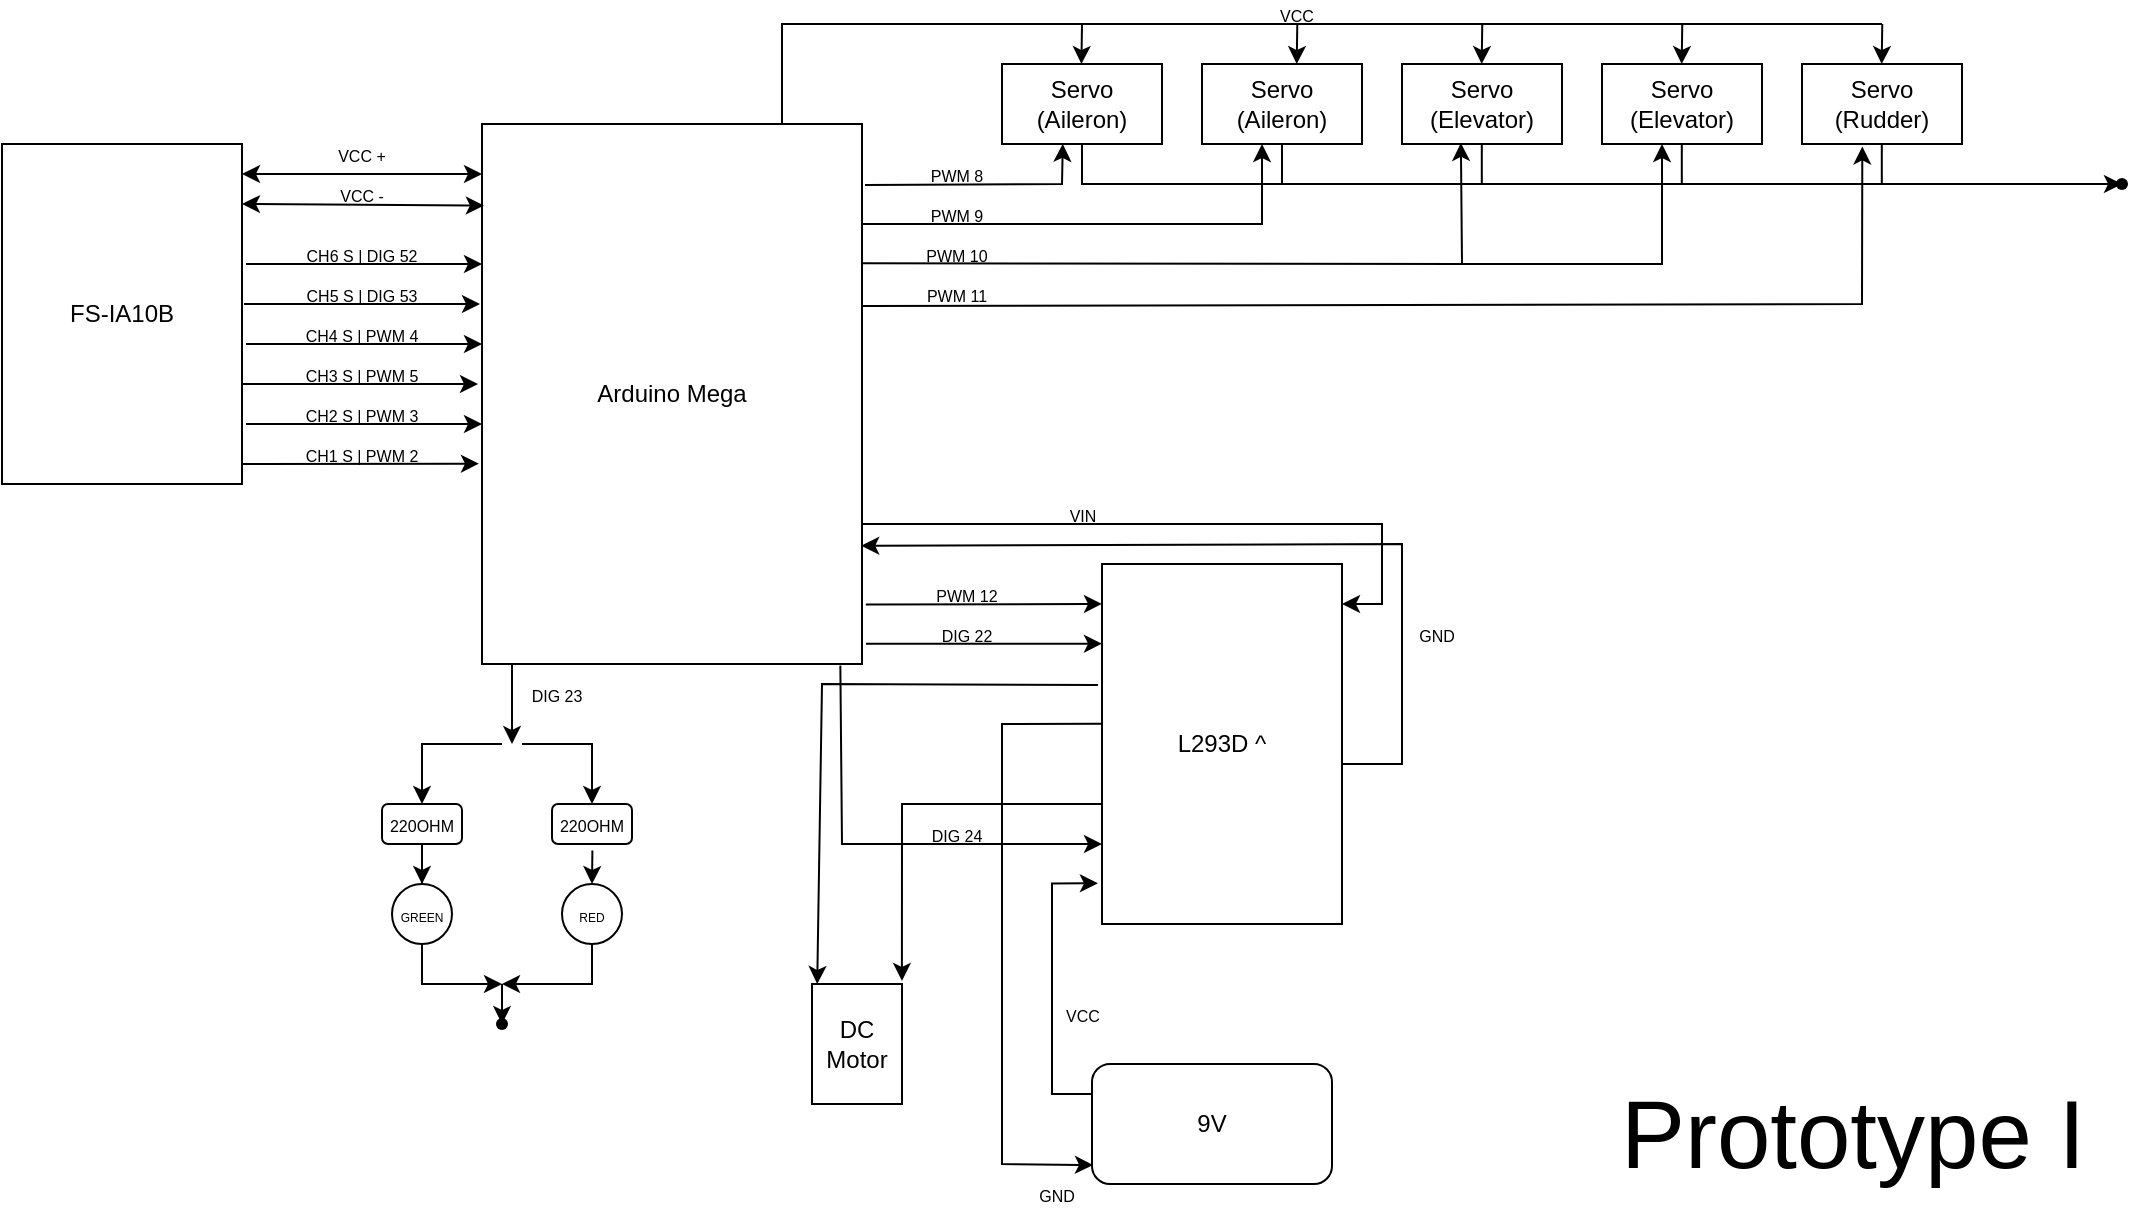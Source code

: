 <mxfile version="21.3.3" type="device">
  <diagram name="Page-1" id="gYwv0pO_W2ZxfAE3Szi0">
    <mxGraphModel dx="1778" dy="2117" grid="1" gridSize="10" guides="1" tooltips="1" connect="1" arrows="1" fold="1" page="1" pageScale="1" pageWidth="850" pageHeight="1100" math="0" shadow="0">
      <root>
        <mxCell id="0" />
        <mxCell id="1" parent="0" />
        <mxCell id="DJHJPJEQN-9kXBu37Lcy-3" value="FS-IA10B" style="rounded=0;whiteSpace=wrap;html=1;" parent="1" vertex="1">
          <mxGeometry x="30" y="70" width="120" height="170" as="geometry" />
        </mxCell>
        <mxCell id="DJHJPJEQN-9kXBu37Lcy-4" value="&lt;div&gt;Arduino Mega&lt;/div&gt;" style="rounded=0;whiteSpace=wrap;html=1;" parent="1" vertex="1">
          <mxGeometry x="270" y="60" width="190" height="270" as="geometry" />
        </mxCell>
        <mxCell id="DJHJPJEQN-9kXBu37Lcy-7" value="" style="endArrow=classic;startArrow=classic;html=1;rounded=0;" parent="1" edge="1">
          <mxGeometry width="50" height="50" relative="1" as="geometry">
            <mxPoint x="150" y="85" as="sourcePoint" />
            <mxPoint x="270" y="85" as="targetPoint" />
          </mxGeometry>
        </mxCell>
        <mxCell id="DJHJPJEQN-9kXBu37Lcy-8" value="" style="endArrow=classic;startArrow=classic;html=1;rounded=0;entryX=0.005;entryY=0.151;entryDx=0;entryDy=0;entryPerimeter=0;" parent="1" target="DJHJPJEQN-9kXBu37Lcy-4" edge="1">
          <mxGeometry width="50" height="50" relative="1" as="geometry">
            <mxPoint x="150" y="100" as="sourcePoint" />
            <mxPoint x="266" y="100" as="targetPoint" />
          </mxGeometry>
        </mxCell>
        <mxCell id="DJHJPJEQN-9kXBu37Lcy-9" value="&lt;font style=&quot;font-size: 8px;&quot;&gt;VCC +&lt;/font&gt;" style="text;html=1;strokeColor=none;fillColor=none;align=center;verticalAlign=middle;whiteSpace=wrap;rounded=0;" parent="1" vertex="1">
          <mxGeometry x="180" y="70" width="60" height="10" as="geometry" />
        </mxCell>
        <mxCell id="DJHJPJEQN-9kXBu37Lcy-10" value="&lt;font style=&quot;font-size: 8px;&quot;&gt;VCC -&lt;br&gt;&lt;/font&gt;" style="text;html=1;strokeColor=none;fillColor=none;align=center;verticalAlign=middle;whiteSpace=wrap;rounded=0;" parent="1" vertex="1">
          <mxGeometry x="180" y="90" width="60" height="10" as="geometry" />
        </mxCell>
        <mxCell id="DJHJPJEQN-9kXBu37Lcy-11" value="" style="endArrow=classic;html=1;rounded=0;entryX=-0.008;entryY=0.592;entryDx=0;entryDy=0;entryPerimeter=0;" parent="1" edge="1">
          <mxGeometry width="50" height="50" relative="1" as="geometry">
            <mxPoint x="150" y="230" as="sourcePoint" />
            <mxPoint x="268.48" y="229.84" as="targetPoint" />
          </mxGeometry>
        </mxCell>
        <mxCell id="DJHJPJEQN-9kXBu37Lcy-12" value="" style="endArrow=classic;html=1;rounded=0;entryX=-0.008;entryY=0.592;entryDx=0;entryDy=0;entryPerimeter=0;" parent="1" edge="1">
          <mxGeometry width="50" height="50" relative="1" as="geometry">
            <mxPoint x="152" y="210" as="sourcePoint" />
            <mxPoint x="270" y="210" as="targetPoint" />
          </mxGeometry>
        </mxCell>
        <mxCell id="DJHJPJEQN-9kXBu37Lcy-13" value="" style="endArrow=classic;html=1;rounded=0;entryX=-0.008;entryY=0.592;entryDx=0;entryDy=0;entryPerimeter=0;" parent="1" edge="1">
          <mxGeometry width="50" height="50" relative="1" as="geometry">
            <mxPoint x="150" y="190" as="sourcePoint" />
            <mxPoint x="268" y="190" as="targetPoint" />
          </mxGeometry>
        </mxCell>
        <mxCell id="DJHJPJEQN-9kXBu37Lcy-14" value="" style="endArrow=classic;html=1;rounded=0;entryX=-0.008;entryY=0.592;entryDx=0;entryDy=0;entryPerimeter=0;" parent="1" edge="1">
          <mxGeometry width="50" height="50" relative="1" as="geometry">
            <mxPoint x="152" y="170" as="sourcePoint" />
            <mxPoint x="270" y="170" as="targetPoint" />
          </mxGeometry>
        </mxCell>
        <mxCell id="DJHJPJEQN-9kXBu37Lcy-15" value="" style="endArrow=classic;html=1;rounded=0;entryX=-0.008;entryY=0.592;entryDx=0;entryDy=0;entryPerimeter=0;" parent="1" edge="1">
          <mxGeometry width="50" height="50" relative="1" as="geometry">
            <mxPoint x="151" y="150" as="sourcePoint" />
            <mxPoint x="269" y="150" as="targetPoint" />
          </mxGeometry>
        </mxCell>
        <mxCell id="DJHJPJEQN-9kXBu37Lcy-16" value="" style="endArrow=classic;html=1;rounded=0;entryX=-0.008;entryY=0.592;entryDx=0;entryDy=0;entryPerimeter=0;" parent="1" edge="1">
          <mxGeometry width="50" height="50" relative="1" as="geometry">
            <mxPoint x="152" y="130" as="sourcePoint" />
            <mxPoint x="270" y="130" as="targetPoint" />
          </mxGeometry>
        </mxCell>
        <mxCell id="DJHJPJEQN-9kXBu37Lcy-18" value="&lt;font style=&quot;font-size: 8px;&quot;&gt;CH1 S | PWM 2&lt;/font&gt;" style="text;html=1;strokeColor=none;fillColor=none;align=center;verticalAlign=middle;whiteSpace=wrap;rounded=0;" parent="1" vertex="1">
          <mxGeometry x="180" y="220" width="60" height="10" as="geometry" />
        </mxCell>
        <mxCell id="DJHJPJEQN-9kXBu37Lcy-19" value="&lt;font style=&quot;font-size: 8px;&quot;&gt;CH2 S | PWM 3&lt;br&gt;&lt;/font&gt;" style="text;html=1;strokeColor=none;fillColor=none;align=center;verticalAlign=middle;whiteSpace=wrap;rounded=0;" parent="1" vertex="1">
          <mxGeometry x="180" y="200" width="60" height="10" as="geometry" />
        </mxCell>
        <mxCell id="DJHJPJEQN-9kXBu37Lcy-21" value="&lt;font style=&quot;font-size: 8px;&quot;&gt;CH3 S | PWM 5&lt;br&gt;&lt;/font&gt;" style="text;html=1;strokeColor=none;fillColor=none;align=center;verticalAlign=middle;whiteSpace=wrap;rounded=0;" parent="1" vertex="1">
          <mxGeometry x="180" y="180" width="60" height="10" as="geometry" />
        </mxCell>
        <mxCell id="DJHJPJEQN-9kXBu37Lcy-22" value="&lt;font style=&quot;font-size: 8px;&quot;&gt;CH6 S | DIG 52&lt;br&gt;&lt;/font&gt;" style="text;html=1;strokeColor=none;fillColor=none;align=center;verticalAlign=middle;whiteSpace=wrap;rounded=0;" parent="1" vertex="1">
          <mxGeometry x="180" y="120" width="60" height="10" as="geometry" />
        </mxCell>
        <mxCell id="DJHJPJEQN-9kXBu37Lcy-23" value="&lt;font style=&quot;font-size: 8px;&quot;&gt;CH4 S | PWM 4&lt;br&gt;&lt;/font&gt;" style="text;html=1;strokeColor=none;fillColor=none;align=center;verticalAlign=middle;whiteSpace=wrap;rounded=0;" parent="1" vertex="1">
          <mxGeometry x="180" y="160" width="60" height="10" as="geometry" />
        </mxCell>
        <mxCell id="DJHJPJEQN-9kXBu37Lcy-24" value="&lt;font style=&quot;font-size: 8px;&quot;&gt;CH5 S | DIG 53&lt;br&gt;&lt;/font&gt;" style="text;html=1;strokeColor=none;fillColor=none;align=center;verticalAlign=middle;whiteSpace=wrap;rounded=0;" parent="1" vertex="1">
          <mxGeometry x="180" y="140" width="60" height="10" as="geometry" />
        </mxCell>
        <mxCell id="DJHJPJEQN-9kXBu37Lcy-37" style="edgeStyle=orthogonalEdgeStyle;rounded=0;orthogonalLoop=1;jettySize=auto;html=1;entryX=0.5;entryY=0;entryDx=0;entryDy=0;" parent="1" source="DJHJPJEQN-9kXBu37Lcy-25" target="DJHJPJEQN-9kXBu37Lcy-34" edge="1">
          <mxGeometry relative="1" as="geometry" />
        </mxCell>
        <mxCell id="DJHJPJEQN-9kXBu37Lcy-25" value="&lt;div&gt;&lt;font style=&quot;font-size: 8px;&quot;&gt;220OHM&lt;/font&gt;&lt;/div&gt;" style="rounded=1;whiteSpace=wrap;html=1;" parent="1" vertex="1">
          <mxGeometry x="220" y="400" width="40" height="20" as="geometry" />
        </mxCell>
        <mxCell id="DJHJPJEQN-9kXBu37Lcy-28" value="" style="endArrow=classic;html=1;rounded=0;exitX=0.5;exitY=1;exitDx=0;exitDy=0;" parent="1" edge="1">
          <mxGeometry width="50" height="50" relative="1" as="geometry">
            <mxPoint x="285" y="330.0" as="sourcePoint" />
            <mxPoint x="285" y="370" as="targetPoint" />
          </mxGeometry>
        </mxCell>
        <mxCell id="DJHJPJEQN-9kXBu37Lcy-30" value="" style="endArrow=classic;html=1;rounded=0;entryX=0.5;entryY=0;entryDx=0;entryDy=0;" parent="1" edge="1">
          <mxGeometry width="50" height="50" relative="1" as="geometry">
            <mxPoint x="290" y="370" as="sourcePoint" />
            <mxPoint x="325" y="400" as="targetPoint" />
            <Array as="points">
              <mxPoint x="325" y="370" />
            </Array>
          </mxGeometry>
        </mxCell>
        <mxCell id="DJHJPJEQN-9kXBu37Lcy-31" value="" style="endArrow=classic;html=1;rounded=0;entryX=0.5;entryY=0;entryDx=0;entryDy=0;" parent="1" target="DJHJPJEQN-9kXBu37Lcy-25" edge="1">
          <mxGeometry width="50" height="50" relative="1" as="geometry">
            <mxPoint x="280" y="370" as="sourcePoint" />
            <mxPoint x="340" y="410" as="targetPoint" />
            <Array as="points">
              <mxPoint x="240" y="370" />
            </Array>
          </mxGeometry>
        </mxCell>
        <mxCell id="DJHJPJEQN-9kXBu37Lcy-32" value="&lt;font style=&quot;font-size: 8px;&quot;&gt;DIG 23&lt;/font&gt;" style="text;html=1;strokeColor=none;fillColor=none;align=center;verticalAlign=middle;whiteSpace=wrap;rounded=0;" parent="1" vertex="1">
          <mxGeometry x="290" y="340" width="35" height="10" as="geometry" />
        </mxCell>
        <mxCell id="DJHJPJEQN-9kXBu37Lcy-33" value="&lt;div&gt;&lt;font style=&quot;font-size: 8px;&quot;&gt;220OHM&lt;/font&gt;&lt;/div&gt;" style="rounded=1;whiteSpace=wrap;html=1;" parent="1" vertex="1">
          <mxGeometry x="305" y="400" width="40" height="20" as="geometry" />
        </mxCell>
        <mxCell id="DJHJPJEQN-9kXBu37Lcy-34" value="&lt;font style=&quot;font-size: 6px;&quot;&gt;GREEN&lt;/font&gt;" style="ellipse;whiteSpace=wrap;html=1;aspect=fixed;" parent="1" vertex="1">
          <mxGeometry x="225" y="440" width="30" height="30" as="geometry" />
        </mxCell>
        <mxCell id="DJHJPJEQN-9kXBu37Lcy-35" value="&lt;font style=&quot;font-size: 6px;&quot;&gt;RED&lt;/font&gt;" style="ellipse;whiteSpace=wrap;html=1;aspect=fixed;" parent="1" vertex="1">
          <mxGeometry x="310" y="440" width="30" height="30" as="geometry" />
        </mxCell>
        <mxCell id="DJHJPJEQN-9kXBu37Lcy-36" value="" style="endArrow=classic;html=1;rounded=0;exitX=0.505;exitY=1.16;exitDx=0;exitDy=0;exitPerimeter=0;" parent="1" source="DJHJPJEQN-9kXBu37Lcy-33" target="DJHJPJEQN-9kXBu37Lcy-35" edge="1">
          <mxGeometry width="50" height="50" relative="1" as="geometry">
            <mxPoint x="340" y="510" as="sourcePoint" />
            <mxPoint x="390" y="460" as="targetPoint" />
          </mxGeometry>
        </mxCell>
        <mxCell id="DJHJPJEQN-9kXBu37Lcy-40" value="" style="endArrow=classic;html=1;rounded=0;exitX=0.5;exitY=1;exitDx=0;exitDy=0;" parent="1" source="DJHJPJEQN-9kXBu37Lcy-34" edge="1">
          <mxGeometry width="50" height="50" relative="1" as="geometry">
            <mxPoint x="225" y="520" as="sourcePoint" />
            <mxPoint x="280" y="490" as="targetPoint" />
            <Array as="points">
              <mxPoint x="240" y="490" />
            </Array>
          </mxGeometry>
        </mxCell>
        <mxCell id="DJHJPJEQN-9kXBu37Lcy-41" value="" style="endArrow=classic;html=1;rounded=0;exitX=0.5;exitY=1;exitDx=0;exitDy=0;" parent="1" edge="1">
          <mxGeometry width="50" height="50" relative="1" as="geometry">
            <mxPoint x="325" y="470" as="sourcePoint" />
            <mxPoint x="280" y="490" as="targetPoint" />
            <Array as="points">
              <mxPoint x="325" y="490" />
            </Array>
          </mxGeometry>
        </mxCell>
        <mxCell id="DJHJPJEQN-9kXBu37Lcy-42" value="" style="endArrow=classic;html=1;rounded=0;" parent="1" edge="1">
          <mxGeometry width="50" height="50" relative="1" as="geometry">
            <mxPoint x="280" y="490" as="sourcePoint" />
            <mxPoint x="280" y="510" as="targetPoint" />
          </mxGeometry>
        </mxCell>
        <mxCell id="DJHJPJEQN-9kXBu37Lcy-44" value="" style="shape=waypoint;sketch=0;fillStyle=solid;size=6;pointerEvents=1;points=[];fillColor=none;resizable=0;rotatable=0;perimeter=centerPerimeter;snapToPoint=1;" parent="1" vertex="1">
          <mxGeometry x="270" y="500" width="20" height="20" as="geometry" />
        </mxCell>
        <mxCell id="DJHJPJEQN-9kXBu37Lcy-47" value="Servo (Aileron)" style="rounded=0;whiteSpace=wrap;html=1;" parent="1" vertex="1">
          <mxGeometry x="530" y="30" width="80" height="40" as="geometry" />
        </mxCell>
        <mxCell id="DJHJPJEQN-9kXBu37Lcy-48" value="Servo (Aileron)" style="rounded=0;whiteSpace=wrap;html=1;" parent="1" vertex="1">
          <mxGeometry x="630" y="30" width="80" height="40" as="geometry" />
        </mxCell>
        <mxCell id="DJHJPJEQN-9kXBu37Lcy-49" value="Servo (Elevator)" style="rounded=0;whiteSpace=wrap;html=1;" parent="1" vertex="1">
          <mxGeometry x="730" y="30" width="80" height="40" as="geometry" />
        </mxCell>
        <mxCell id="DJHJPJEQN-9kXBu37Lcy-50" value="Servo (Elevator)" style="rounded=0;whiteSpace=wrap;html=1;" parent="1" vertex="1">
          <mxGeometry x="830" y="30" width="80" height="40" as="geometry" />
        </mxCell>
        <mxCell id="DJHJPJEQN-9kXBu37Lcy-51" value="Servo (Rudder)" style="rounded=0;whiteSpace=wrap;html=1;" parent="1" vertex="1">
          <mxGeometry x="930" y="30" width="80" height="40" as="geometry" />
        </mxCell>
        <mxCell id="DJHJPJEQN-9kXBu37Lcy-54" value="" style="endArrow=none;html=1;rounded=0;" parent="1" edge="1">
          <mxGeometry width="50" height="50" relative="1" as="geometry">
            <mxPoint x="420" y="60" as="sourcePoint" />
            <mxPoint x="970" y="10" as="targetPoint" />
            <Array as="points">
              <mxPoint x="420" y="10" />
            </Array>
          </mxGeometry>
        </mxCell>
        <mxCell id="DJHJPJEQN-9kXBu37Lcy-55" value="&lt;font style=&quot;font-size: 8px;&quot;&gt;VCC&lt;/font&gt;" style="text;html=1;strokeColor=none;fillColor=none;align=center;verticalAlign=middle;whiteSpace=wrap;rounded=0;" parent="1" vertex="1">
          <mxGeometry x="660" width="35" height="10" as="geometry" />
        </mxCell>
        <mxCell id="DJHJPJEQN-9kXBu37Lcy-56" value="" style="endArrow=classic;html=1;rounded=0;" parent="1" edge="1">
          <mxGeometry width="50" height="50" relative="1" as="geometry">
            <mxPoint x="570" y="10" as="sourcePoint" />
            <mxPoint x="569.71" y="30" as="targetPoint" />
          </mxGeometry>
        </mxCell>
        <mxCell id="DJHJPJEQN-9kXBu37Lcy-57" value="" style="endArrow=classic;html=1;rounded=0;" parent="1" edge="1">
          <mxGeometry width="50" height="50" relative="1" as="geometry">
            <mxPoint x="677.65" y="10" as="sourcePoint" />
            <mxPoint x="677.36" y="30" as="targetPoint" />
          </mxGeometry>
        </mxCell>
        <mxCell id="DJHJPJEQN-9kXBu37Lcy-58" value="" style="endArrow=classic;html=1;rounded=0;" parent="1" edge="1">
          <mxGeometry width="50" height="50" relative="1" as="geometry">
            <mxPoint x="770.14" y="10" as="sourcePoint" />
            <mxPoint x="769.85" y="30" as="targetPoint" />
          </mxGeometry>
        </mxCell>
        <mxCell id="DJHJPJEQN-9kXBu37Lcy-59" value="" style="endArrow=classic;html=1;rounded=0;" parent="1" edge="1">
          <mxGeometry width="50" height="50" relative="1" as="geometry">
            <mxPoint x="870.14" y="10" as="sourcePoint" />
            <mxPoint x="869.85" y="30" as="targetPoint" />
          </mxGeometry>
        </mxCell>
        <mxCell id="DJHJPJEQN-9kXBu37Lcy-60" value="" style="endArrow=classic;html=1;rounded=0;" parent="1" edge="1">
          <mxGeometry width="50" height="50" relative="1" as="geometry">
            <mxPoint x="970.14" y="10" as="sourcePoint" />
            <mxPoint x="969.85" y="30" as="targetPoint" />
          </mxGeometry>
        </mxCell>
        <mxCell id="DJHJPJEQN-9kXBu37Lcy-62" value="" style="shape=waypoint;sketch=0;fillStyle=solid;size=6;pointerEvents=1;points=[];fillColor=none;resizable=0;rotatable=0;perimeter=centerPerimeter;snapToPoint=1;" parent="1" vertex="1">
          <mxGeometry x="1080" y="80" width="20" height="20" as="geometry" />
        </mxCell>
        <mxCell id="DJHJPJEQN-9kXBu37Lcy-64" value="" style="endArrow=classic;html=1;rounded=0;entryX=-0.114;entryY=0.493;entryDx=0;entryDy=0;entryPerimeter=0;exitX=0.5;exitY=1;exitDx=0;exitDy=0;" parent="1" source="DJHJPJEQN-9kXBu37Lcy-47" target="DJHJPJEQN-9kXBu37Lcy-62" edge="1">
          <mxGeometry width="50" height="50" relative="1" as="geometry">
            <mxPoint x="670" y="200" as="sourcePoint" />
            <mxPoint x="720" y="150" as="targetPoint" />
            <Array as="points">
              <mxPoint x="570" y="90" />
            </Array>
          </mxGeometry>
        </mxCell>
        <mxCell id="DJHJPJEQN-9kXBu37Lcy-66" value="" style="endArrow=none;html=1;rounded=0;entryX=0.5;entryY=1;entryDx=0;entryDy=0;" parent="1" target="DJHJPJEQN-9kXBu37Lcy-48" edge="1">
          <mxGeometry width="50" height="50" relative="1" as="geometry">
            <mxPoint x="670" y="90" as="sourcePoint" />
            <mxPoint x="760" y="60" as="targetPoint" />
          </mxGeometry>
        </mxCell>
        <mxCell id="DJHJPJEQN-9kXBu37Lcy-67" value="" style="endArrow=none;html=1;rounded=0;entryX=0.5;entryY=1;entryDx=0;entryDy=0;" parent="1" edge="1">
          <mxGeometry width="50" height="50" relative="1" as="geometry">
            <mxPoint x="769.9" y="90" as="sourcePoint" />
            <mxPoint x="769.9" y="70" as="targetPoint" />
          </mxGeometry>
        </mxCell>
        <mxCell id="DJHJPJEQN-9kXBu37Lcy-68" value="" style="endArrow=none;html=1;rounded=0;entryX=0.5;entryY=1;entryDx=0;entryDy=0;" parent="1" edge="1">
          <mxGeometry width="50" height="50" relative="1" as="geometry">
            <mxPoint x="869.9" y="90" as="sourcePoint" />
            <mxPoint x="869.9" y="70" as="targetPoint" />
          </mxGeometry>
        </mxCell>
        <mxCell id="DJHJPJEQN-9kXBu37Lcy-69" value="" style="endArrow=none;html=1;rounded=0;entryX=0.5;entryY=1;entryDx=0;entryDy=0;" parent="1" edge="1">
          <mxGeometry width="50" height="50" relative="1" as="geometry">
            <mxPoint x="969.9" y="90" as="sourcePoint" />
            <mxPoint x="969.9" y="70" as="targetPoint" />
          </mxGeometry>
        </mxCell>
        <mxCell id="DJHJPJEQN-9kXBu37Lcy-70" value="" style="endArrow=classic;html=1;rounded=0;entryX=0.38;entryY=0.998;entryDx=0;entryDy=0;entryPerimeter=0;exitX=1.008;exitY=0.113;exitDx=0;exitDy=0;exitPerimeter=0;" parent="1" source="DJHJPJEQN-9kXBu37Lcy-4" target="DJHJPJEQN-9kXBu37Lcy-47" edge="1">
          <mxGeometry width="50" height="50" relative="1" as="geometry">
            <mxPoint x="460" y="110" as="sourcePoint" />
            <mxPoint x="560" y="180" as="targetPoint" />
            <Array as="points">
              <mxPoint x="560" y="90" />
            </Array>
          </mxGeometry>
        </mxCell>
        <mxCell id="DJHJPJEQN-9kXBu37Lcy-72" value="" style="endArrow=classic;html=1;rounded=0;entryX=0.38;entryY=0.998;entryDx=0;entryDy=0;entryPerimeter=0;exitX=1;exitY=0.185;exitDx=0;exitDy=0;exitPerimeter=0;" parent="1" source="DJHJPJEQN-9kXBu37Lcy-4" edge="1">
          <mxGeometry width="50" height="50" relative="1" as="geometry">
            <mxPoint x="560" y="110" as="sourcePoint" />
            <mxPoint x="660" y="70" as="targetPoint" />
            <Array as="points">
              <mxPoint x="660" y="110" />
            </Array>
          </mxGeometry>
        </mxCell>
        <mxCell id="DJHJPJEQN-9kXBu37Lcy-73" value="" style="endArrow=classic;html=1;rounded=0;entryX=0.368;entryY=0.986;entryDx=0;entryDy=0;entryPerimeter=0;exitX=1.001;exitY=0.258;exitDx=0;exitDy=0;exitPerimeter=0;" parent="1" source="DJHJPJEQN-9kXBu37Lcy-4" target="DJHJPJEQN-9kXBu37Lcy-49" edge="1">
          <mxGeometry width="50" height="50" relative="1" as="geometry">
            <mxPoint x="460" y="140" as="sourcePoint" />
            <mxPoint x="560" y="100" as="targetPoint" />
            <Array as="points">
              <mxPoint x="760" y="130" />
            </Array>
          </mxGeometry>
        </mxCell>
        <mxCell id="DJHJPJEQN-9kXBu37Lcy-75" value="" style="endArrow=classic;html=1;rounded=0;entryX=0.375;entryY=1;entryDx=0;entryDy=0;entryPerimeter=0;" parent="1" target="DJHJPJEQN-9kXBu37Lcy-50" edge="1">
          <mxGeometry width="50" height="50" relative="1" as="geometry">
            <mxPoint x="760" y="130" as="sourcePoint" />
            <mxPoint x="860" y="100" as="targetPoint" />
            <Array as="points">
              <mxPoint x="860" y="130" />
            </Array>
          </mxGeometry>
        </mxCell>
        <mxCell id="DJHJPJEQN-9kXBu37Lcy-77" value="" style="endArrow=classic;html=1;rounded=0;entryX=0.377;entryY=1.031;entryDx=0;entryDy=0;entryPerimeter=0;exitX=1.001;exitY=0.258;exitDx=0;exitDy=0;exitPerimeter=0;" parent="1" target="DJHJPJEQN-9kXBu37Lcy-51" edge="1">
          <mxGeometry width="50" height="50" relative="1" as="geometry">
            <mxPoint x="460" y="151" as="sourcePoint" />
            <mxPoint x="759" y="90" as="targetPoint" />
            <Array as="points">
              <mxPoint x="960" y="150" />
            </Array>
          </mxGeometry>
        </mxCell>
        <mxCell id="DJHJPJEQN-9kXBu37Lcy-78" value="&lt;div&gt;&lt;font style=&quot;font-size: 8px;&quot;&gt;PWM 9&lt;br&gt;&lt;/font&gt;&lt;/div&gt;" style="text;html=1;strokeColor=none;fillColor=none;align=center;verticalAlign=middle;whiteSpace=wrap;rounded=0;" parent="1" vertex="1">
          <mxGeometry x="490" y="100" width="35" height="10" as="geometry" />
        </mxCell>
        <mxCell id="DJHJPJEQN-9kXBu37Lcy-79" value="&lt;div&gt;&lt;font style=&quot;font-size: 8px;&quot;&gt;PWM 10&lt;br&gt;&lt;/font&gt;&lt;/div&gt;" style="text;html=1;strokeColor=none;fillColor=none;align=center;verticalAlign=middle;whiteSpace=wrap;rounded=0;" parent="1" vertex="1">
          <mxGeometry x="490" y="120" width="35" height="10" as="geometry" />
        </mxCell>
        <mxCell id="DJHJPJEQN-9kXBu37Lcy-80" value="&lt;div&gt;&lt;font style=&quot;font-size: 8px;&quot;&gt;PWM 11&lt;br&gt;&lt;/font&gt;&lt;/div&gt;" style="text;html=1;strokeColor=none;fillColor=none;align=center;verticalAlign=middle;whiteSpace=wrap;rounded=0;" parent="1" vertex="1">
          <mxGeometry x="490" y="140" width="35" height="10" as="geometry" />
        </mxCell>
        <mxCell id="DJHJPJEQN-9kXBu37Lcy-81" value="&lt;div&gt;&lt;font style=&quot;font-size: 8px;&quot;&gt;PWM 8&lt;br&gt;&lt;/font&gt;&lt;/div&gt;" style="text;html=1;strokeColor=none;fillColor=none;align=center;verticalAlign=middle;whiteSpace=wrap;rounded=0;" parent="1" vertex="1">
          <mxGeometry x="490" y="80" width="35" height="10" as="geometry" />
        </mxCell>
        <mxCell id="9_8oEkFlsrFl9a-Hlgpt-2" value="L293D ^" style="rounded=0;whiteSpace=wrap;html=1;" vertex="1" parent="1">
          <mxGeometry x="580" y="280" width="120" height="180" as="geometry" />
        </mxCell>
        <mxCell id="9_8oEkFlsrFl9a-Hlgpt-3" value="" style="endArrow=classic;html=1;rounded=0;" edge="1" parent="1">
          <mxGeometry width="50" height="50" relative="1" as="geometry">
            <mxPoint x="460" y="260" as="sourcePoint" />
            <mxPoint x="700" y="300" as="targetPoint" />
            <Array as="points">
              <mxPoint x="720" y="260" />
              <mxPoint x="720" y="300" />
            </Array>
          </mxGeometry>
        </mxCell>
        <mxCell id="9_8oEkFlsrFl9a-Hlgpt-4" value="" style="endArrow=classic;html=1;rounded=0;entryX=0.998;entryY=0.781;entryDx=0;entryDy=0;entryPerimeter=0;" edge="1" parent="1" target="DJHJPJEQN-9kXBu37Lcy-4">
          <mxGeometry width="50" height="50" relative="1" as="geometry">
            <mxPoint x="700" y="380" as="sourcePoint" />
            <mxPoint x="713" y="311" as="targetPoint" />
            <Array as="points">
              <mxPoint x="730" y="380" />
              <mxPoint x="730" y="270" />
            </Array>
          </mxGeometry>
        </mxCell>
        <mxCell id="9_8oEkFlsrFl9a-Hlgpt-5" value="&lt;font style=&quot;font-size: 8px;&quot;&gt;VIN&lt;/font&gt;" style="text;html=1;strokeColor=none;fillColor=none;align=center;verticalAlign=middle;whiteSpace=wrap;rounded=0;" vertex="1" parent="1">
          <mxGeometry x="552.5" y="250" width="35" height="10" as="geometry" />
        </mxCell>
        <mxCell id="9_8oEkFlsrFl9a-Hlgpt-6" value="&lt;font style=&quot;font-size: 8px;&quot;&gt;GND&lt;/font&gt;" style="text;html=1;strokeColor=none;fillColor=none;align=center;verticalAlign=middle;whiteSpace=wrap;rounded=0;" vertex="1" parent="1">
          <mxGeometry x="730" y="310" width="35" height="10" as="geometry" />
        </mxCell>
        <mxCell id="9_8oEkFlsrFl9a-Hlgpt-8" style="edgeStyle=orthogonalEdgeStyle;rounded=0;orthogonalLoop=1;jettySize=auto;html=1;exitX=0;exitY=0.25;exitDx=0;exitDy=0;entryX=-0.017;entryY=0.887;entryDx=0;entryDy=0;entryPerimeter=0;" edge="1" parent="1" source="9_8oEkFlsrFl9a-Hlgpt-7" target="9_8oEkFlsrFl9a-Hlgpt-2">
          <mxGeometry relative="1" as="geometry">
            <mxPoint x="575.143" y="440" as="targetPoint" />
            <Array as="points">
              <mxPoint x="555" y="545" />
              <mxPoint x="555" y="440" />
            </Array>
          </mxGeometry>
        </mxCell>
        <mxCell id="9_8oEkFlsrFl9a-Hlgpt-7" value="&lt;div&gt;9V&lt;/div&gt;" style="rounded=1;whiteSpace=wrap;html=1;" vertex="1" parent="1">
          <mxGeometry x="575" y="530" width="120" height="60" as="geometry" />
        </mxCell>
        <mxCell id="9_8oEkFlsrFl9a-Hlgpt-9" value="" style="endArrow=classic;html=1;rounded=0;exitX=0;exitY=0.444;exitDx=0;exitDy=0;exitPerimeter=0;entryX=0.004;entryY=0.842;entryDx=0;entryDy=0;entryPerimeter=0;" edge="1" parent="1" source="9_8oEkFlsrFl9a-Hlgpt-2" target="9_8oEkFlsrFl9a-Hlgpt-7">
          <mxGeometry width="50" height="50" relative="1" as="geometry">
            <mxPoint x="630" y="480" as="sourcePoint" />
            <mxPoint x="570" y="580" as="targetPoint" />
            <Array as="points">
              <mxPoint x="530" y="360" />
              <mxPoint x="530" y="580" />
            </Array>
          </mxGeometry>
        </mxCell>
        <mxCell id="9_8oEkFlsrFl9a-Hlgpt-10" value="&lt;font style=&quot;font-size: 8px;&quot;&gt;VCC&lt;/font&gt;" style="text;html=1;strokeColor=none;fillColor=none;align=center;verticalAlign=middle;whiteSpace=wrap;rounded=0;" vertex="1" parent="1">
          <mxGeometry x="552.5" y="500" width="35" height="10" as="geometry" />
        </mxCell>
        <mxCell id="9_8oEkFlsrFl9a-Hlgpt-11" value="&lt;font style=&quot;font-size: 8px;&quot;&gt;GND&lt;/font&gt;" style="text;html=1;strokeColor=none;fillColor=none;align=center;verticalAlign=middle;whiteSpace=wrap;rounded=0;" vertex="1" parent="1">
          <mxGeometry x="540" y="590" width="35" height="10" as="geometry" />
        </mxCell>
        <mxCell id="9_8oEkFlsrFl9a-Hlgpt-12" value="" style="endArrow=classic;html=1;rounded=0;exitX=1.01;exitY=0.89;exitDx=0;exitDy=0;exitPerimeter=0;entryX=0;entryY=0.111;entryDx=0;entryDy=0;entryPerimeter=0;" edge="1" parent="1" source="DJHJPJEQN-9kXBu37Lcy-4" target="9_8oEkFlsrFl9a-Hlgpt-2">
          <mxGeometry width="50" height="50" relative="1" as="geometry">
            <mxPoint x="430" y="400" as="sourcePoint" />
            <mxPoint x="480" y="350" as="targetPoint" />
          </mxGeometry>
        </mxCell>
        <mxCell id="9_8oEkFlsrFl9a-Hlgpt-13" value="&lt;div&gt;&lt;font style=&quot;font-size: 8px;&quot;&gt;PWM 12&lt;/font&gt;&lt;/div&gt;" style="text;html=1;strokeColor=none;fillColor=none;align=center;verticalAlign=middle;whiteSpace=wrap;rounded=0;" vertex="1" parent="1">
          <mxGeometry x="495" y="290" width="35" height="10" as="geometry" />
        </mxCell>
        <mxCell id="9_8oEkFlsrFl9a-Hlgpt-14" value="" style="endArrow=classic;html=1;rounded=0;exitX=1.01;exitY=0.89;exitDx=0;exitDy=0;exitPerimeter=0;entryX=0;entryY=0.111;entryDx=0;entryDy=0;entryPerimeter=0;" edge="1" parent="1">
          <mxGeometry width="50" height="50" relative="1" as="geometry">
            <mxPoint x="462" y="319.84" as="sourcePoint" />
            <mxPoint x="580" y="319.84" as="targetPoint" />
          </mxGeometry>
        </mxCell>
        <mxCell id="9_8oEkFlsrFl9a-Hlgpt-15" value="&lt;div&gt;&lt;font style=&quot;font-size: 8px;&quot;&gt;DIG 22&lt;font&gt;&lt;br&gt;&lt;/font&gt;&lt;/font&gt;&lt;/div&gt;" style="text;html=1;strokeColor=none;fillColor=none;align=center;verticalAlign=middle;whiteSpace=wrap;rounded=0;" vertex="1" parent="1">
          <mxGeometry x="495" y="309.84" width="35" height="10" as="geometry" />
        </mxCell>
        <mxCell id="9_8oEkFlsrFl9a-Hlgpt-16" value="" style="endArrow=classic;html=1;rounded=0;exitX=0.943;exitY=1.003;exitDx=0;exitDy=0;exitPerimeter=0;entryX=0;entryY=0.778;entryDx=0;entryDy=0;entryPerimeter=0;" edge="1" parent="1" source="DJHJPJEQN-9kXBu37Lcy-4" target="9_8oEkFlsrFl9a-Hlgpt-2">
          <mxGeometry width="50" height="50" relative="1" as="geometry">
            <mxPoint x="470" y="400" as="sourcePoint" />
            <mxPoint x="520" y="350" as="targetPoint" />
            <Array as="points">
              <mxPoint x="450" y="420" />
            </Array>
          </mxGeometry>
        </mxCell>
        <mxCell id="9_8oEkFlsrFl9a-Hlgpt-17" value="&lt;div&gt;&lt;font style=&quot;font-size: 8px;&quot;&gt;DIG 24&lt;/font&gt;&lt;/div&gt;" style="text;html=1;strokeColor=none;fillColor=none;align=center;verticalAlign=middle;whiteSpace=wrap;rounded=0;" vertex="1" parent="1">
          <mxGeometry x="490" y="410" width="35" height="10" as="geometry" />
        </mxCell>
        <mxCell id="9_8oEkFlsrFl9a-Hlgpt-18" value="DC Motor" style="rounded=0;whiteSpace=wrap;html=1;" vertex="1" parent="1">
          <mxGeometry x="435" y="490" width="45" height="60" as="geometry" />
        </mxCell>
        <mxCell id="9_8oEkFlsrFl9a-Hlgpt-19" value="" style="endArrow=classic;html=1;rounded=0;exitX=-0.017;exitY=0.336;exitDx=0;exitDy=0;exitPerimeter=0;entryX=0.058;entryY=0;entryDx=0;entryDy=0;entryPerimeter=0;" edge="1" parent="1" source="9_8oEkFlsrFl9a-Hlgpt-2" target="9_8oEkFlsrFl9a-Hlgpt-18">
          <mxGeometry width="50" height="50" relative="1" as="geometry">
            <mxPoint x="560" y="400" as="sourcePoint" />
            <mxPoint x="610" y="350" as="targetPoint" />
            <Array as="points">
              <mxPoint x="440" y="340" />
            </Array>
          </mxGeometry>
        </mxCell>
        <mxCell id="9_8oEkFlsrFl9a-Hlgpt-20" value="" style="endArrow=classic;html=1;rounded=0;exitX=-0.017;exitY=0.336;exitDx=0;exitDy=0;exitPerimeter=0;entryX=0.999;entryY=-0.026;entryDx=0;entryDy=0;entryPerimeter=0;" edge="1" parent="1" target="9_8oEkFlsrFl9a-Hlgpt-18">
          <mxGeometry width="50" height="50" relative="1" as="geometry">
            <mxPoint x="580" y="400" as="sourcePoint" />
            <mxPoint x="441" y="550" as="targetPoint" />
            <Array as="points">
              <mxPoint x="480" y="400" />
            </Array>
          </mxGeometry>
        </mxCell>
        <mxCell id="9_8oEkFlsrFl9a-Hlgpt-23" value="&lt;font style=&quot;font-size: 48px;&quot;&gt;Prototype I&lt;/font&gt;" style="text;html=1;align=center;verticalAlign=middle;resizable=0;points=[];autosize=1;strokeColor=none;fillColor=none;" vertex="1" parent="1">
          <mxGeometry x="830" y="530" width="250" height="70" as="geometry" />
        </mxCell>
      </root>
    </mxGraphModel>
  </diagram>
</mxfile>
